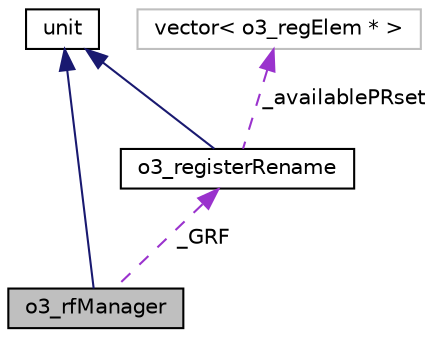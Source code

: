 digraph G
{
  edge [fontname="Helvetica",fontsize="10",labelfontname="Helvetica",labelfontsize="10"];
  node [fontname="Helvetica",fontsize="10",shape=record];
  Node1 [label="o3_rfManager",height=0.2,width=0.4,color="black", fillcolor="grey75", style="filled" fontcolor="black"];
  Node2 -> Node1 [dir=back,color="midnightblue",fontsize="10",style="solid",fontname="Helvetica"];
  Node2 [label="unit",height=0.2,width=0.4,color="black", fillcolor="white", style="filled",URL="$classunit.html"];
  Node3 -> Node1 [dir=back,color="darkorchid3",fontsize="10",style="dashed",label="_GRF",fontname="Helvetica"];
  Node3 [label="o3_registerRename",height=0.2,width=0.4,color="black", fillcolor="white", style="filled",URL="$classo3__registerRename.html"];
  Node2 -> Node3 [dir=back,color="midnightblue",fontsize="10",style="solid",fontname="Helvetica"];
  Node4 -> Node3 [dir=back,color="darkorchid3",fontsize="10",style="dashed",label="_availablePRset",fontname="Helvetica"];
  Node4 [label="vector\< o3_regElem * \>",height=0.2,width=0.4,color="grey75", fillcolor="white", style="filled"];
}
